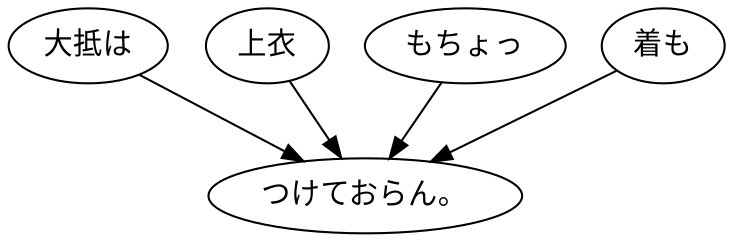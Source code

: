 digraph graph5125 {
	node0 [label="大抵は"];
	node1 [label="上衣"];
	node2 [label="もちょっ"];
	node3 [label="着も"];
	node4 [label="つけておらん。"];
	node0 -> node4;
	node1 -> node4;
	node2 -> node4;
	node3 -> node4;
}
